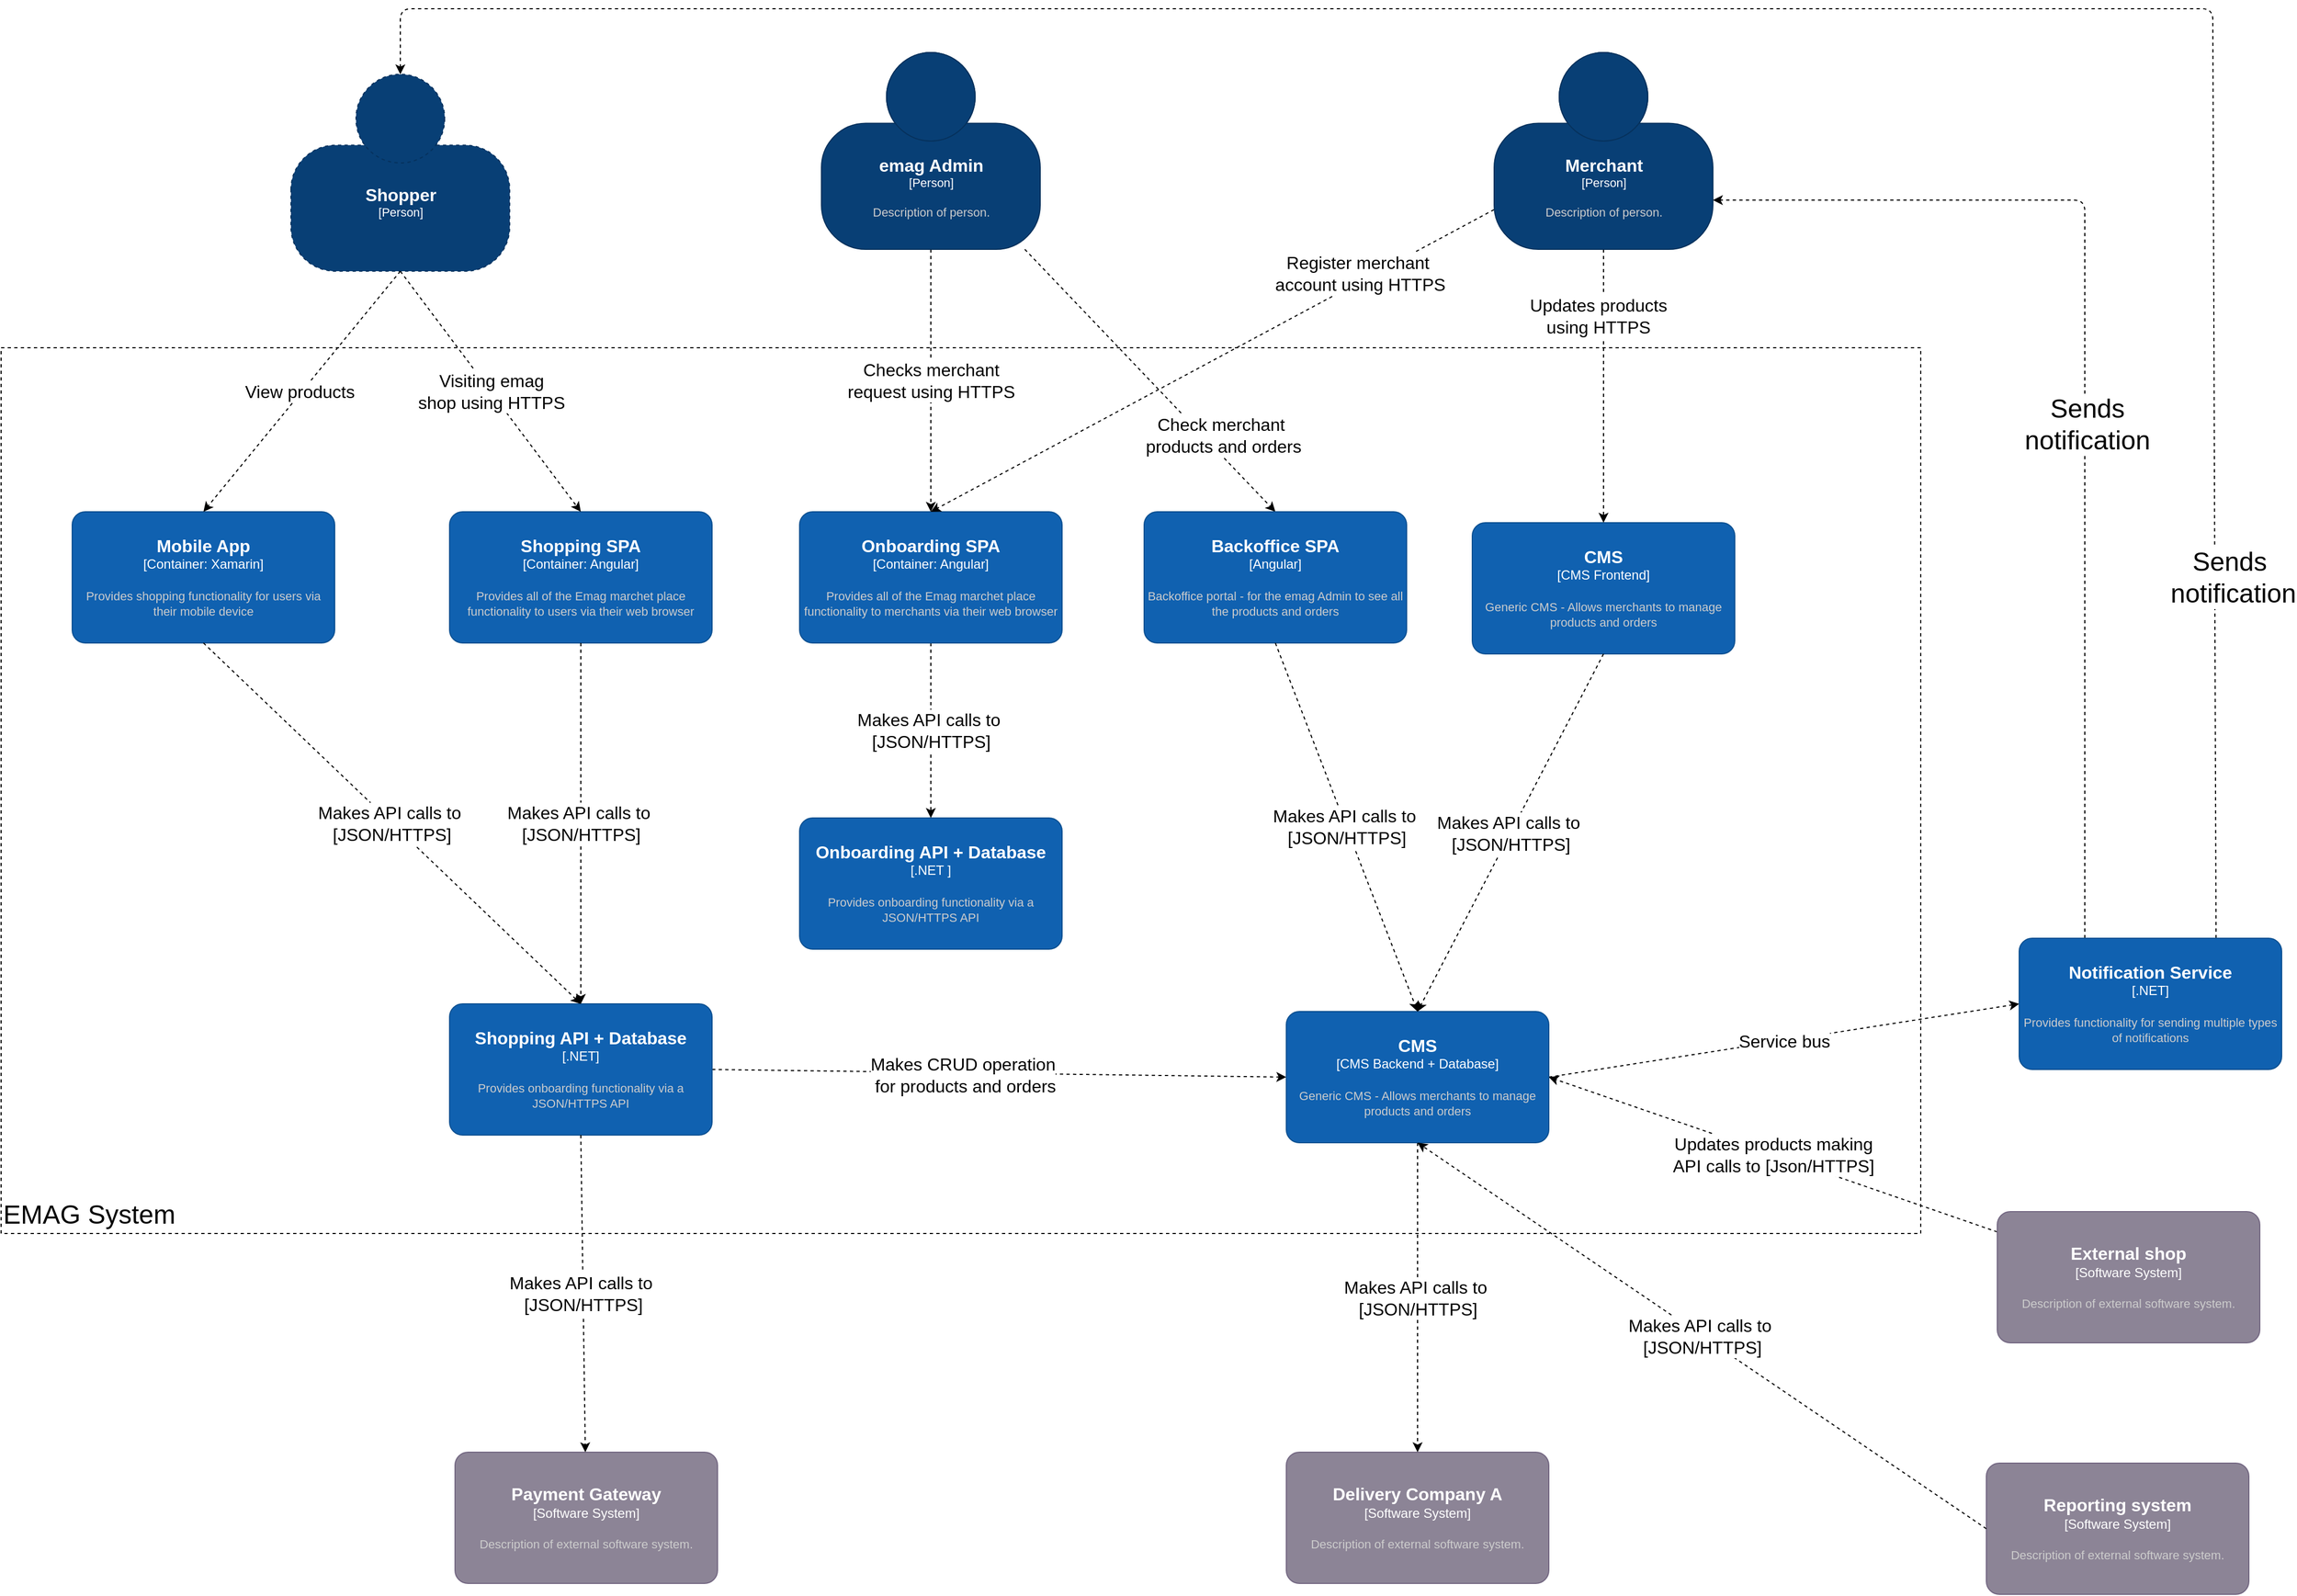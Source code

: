 <mxfile>
    <diagram id="B2fzZdU9C88ZltCHByee" name="Page-1">
        <mxGraphModel dx="4776" dy="3357" grid="1" gridSize="10" guides="1" tooltips="1" connect="1" arrows="1" fold="1" page="1" pageScale="1" pageWidth="850" pageHeight="1100" math="0" shadow="0">
            <root>
                <mxCell id="0"/>
                <mxCell id="1" parent="0"/>
                <object placeholders="1" c4Name="Onboarding API + Database&#10;" c4Type=".NET " c4Description="Provides onboarding functionality via a JSON/HTTPS API" label="&lt;font style=&quot;font-size: 16px&quot;&gt;&lt;b&gt;%c4Name%&lt;/b&gt;&lt;/font&gt;&lt;div&gt;[%c4Type%]&lt;/div&gt;&lt;br&gt;&lt;div&gt;&lt;font style=&quot;font-size: 11px&quot;&gt;&lt;font color=&quot;#cccccc&quot;&gt;%c4Description%&lt;/font&gt;&lt;/div&gt;" id="2">
                    <mxCell style="rounded=1;whiteSpace=wrap;html=1;labelBackgroundColor=none;fillColor=#1061B0;fontColor=#ffffff;align=center;arcSize=10;strokeColor=#0D5091;metaEdit=1;resizable=0;points=[[0.25,0,0],[0.5,0,0],[0.75,0,0],[1,0.25,0],[1,0.5,0],[1,0.75,0],[0.75,1,0],[0.5,1,0],[0.25,1,0],[0,0.75,0],[0,0.5,0],[0,0.25,0]];" parent="1" vertex="1">
                        <mxGeometry x="335" y="460" width="240" height="120" as="geometry"/>
                    </mxCell>
                </object>
                <object placeholders="1" c4Name="CMS" c4Type="CMS Frontend" c4Description="Generic CMS - Allows merchants to manage products and orders" label="&lt;font style=&quot;font-size: 16px&quot;&gt;&lt;b&gt;%c4Name%&lt;/b&gt;&lt;/font&gt;&lt;div&gt;[%c4Type%]&lt;/div&gt;&lt;br&gt;&lt;div&gt;&lt;font style=&quot;font-size: 11px&quot;&gt;&lt;font color=&quot;#cccccc&quot;&gt;%c4Description%&lt;/font&gt;&lt;/div&gt;" id="3">
                    <mxCell style="rounded=1;whiteSpace=wrap;html=1;labelBackgroundColor=none;fillColor=#1061B0;fontColor=#ffffff;align=center;arcSize=10;strokeColor=#0D5091;metaEdit=1;resizable=0;points=[[0.25,0,0],[0.5,0,0],[0.75,0,0],[1,0.25,0],[1,0.5,0],[1,0.75,0],[0.75,1,0],[0.5,1,0],[0.25,1,0],[0,0.75,0],[0,0.5,0],[0,0.25,0]];" parent="1" vertex="1">
                        <mxGeometry x="950" y="190" width="240" height="120" as="geometry"/>
                    </mxCell>
                </object>
                <mxCell id="39" style="edgeStyle=none;html=1;exitX=1;exitY=0.5;exitDx=0;exitDy=0;exitPerimeter=0;entryX=0;entryY=0.5;entryDx=0;entryDy=0;entryPerimeter=0;dashed=1;fontSize=16;" edge="1" parent="1" source="4" target="22">
                    <mxGeometry relative="1" as="geometry"/>
                </mxCell>
                <mxCell id="40" value="Makes CRUD operation&lt;br&gt;&amp;nbsp;for products and orders" style="edgeLabel;html=1;align=center;verticalAlign=middle;resizable=0;points=[];fontSize=16;" vertex="1" connectable="0" parent="39">
                    <mxGeometry x="-0.129" y="-2" relative="1" as="geometry">
                        <mxPoint as="offset"/>
                    </mxGeometry>
                </mxCell>
                <object placeholders="1" c4Name="Shopping API + Database" c4Type=".NET" c4Description="Provides onboarding functionality via a JSON/HTTPS API" label="&lt;font style=&quot;font-size: 16px&quot;&gt;&lt;b&gt;%c4Name%&lt;/b&gt;&lt;/font&gt;&lt;div&gt;[%c4Type%]&lt;/div&gt;&lt;br&gt;&lt;div&gt;&lt;font style=&quot;font-size: 11px&quot;&gt;&lt;font color=&quot;#cccccc&quot;&gt;%c4Description%&lt;/font&gt;&lt;/div&gt;" id="4">
                    <mxCell style="rounded=1;whiteSpace=wrap;html=1;labelBackgroundColor=none;fillColor=#1061B0;fontColor=#ffffff;align=center;arcSize=10;strokeColor=#0D5091;metaEdit=1;resizable=0;points=[[0.25,0,0],[0.5,0,0],[0.75,0,0],[1,0.25,0],[1,0.5,0],[1,0.75,0],[0.75,1,0],[0.5,1,0],[0.25,1,0],[0,0.75,0],[0,0.5,0],[0,0.25,0]];" parent="1" vertex="1">
                        <mxGeometry x="15" y="630" width="240" height="120" as="geometry"/>
                    </mxCell>
                </object>
                <mxCell id="26" value="Makes API calls to&amp;nbsp;&lt;br&gt;[JSON/HTTPS]" style="edgeStyle=none;html=1;entryX=0.5;entryY=0;entryDx=0;entryDy=0;entryPerimeter=0;dashed=1;fontSize=16;" edge="1" parent="1" source="5" target="2">
                    <mxGeometry relative="1" as="geometry"/>
                </mxCell>
                <object placeholders="1" c4Name="Onboarding SPA&#10;" c4Type="Container: Angular" c4Description="Provides all of the Emag marchet place functionality to merchants via their web browser" label="&lt;font style=&quot;font-size: 16px&quot;&gt;&lt;b&gt;%c4Name%&lt;/b&gt;&lt;/font&gt;&lt;div&gt;[%c4Type%]&lt;/div&gt;&lt;br&gt;&lt;div&gt;&lt;font style=&quot;font-size: 11px&quot;&gt;&lt;font color=&quot;#cccccc&quot;&gt;%c4Description%&lt;/font&gt;&lt;/div&gt;" id="5">
                    <mxCell style="rounded=1;whiteSpace=wrap;html=1;labelBackgroundColor=none;fillColor=#1061B0;fontColor=#ffffff;align=center;arcSize=10;strokeColor=#0D5091;metaEdit=1;resizable=0;points=[[0.25,0,0],[0.5,0,0],[0.75,0,0],[1,0.25,0],[1,0.5,0],[1,0.75,0],[0.75,1,0],[0.5,1,0],[0.25,1,0],[0,0.75,0],[0,0.5,0],[0,0.25,0]];" parent="1" vertex="1">
                        <mxGeometry x="335" y="180" width="240" height="120" as="geometry"/>
                    </mxCell>
                </object>
                <object placeholders="1" c4Name="Shopping SPA" c4Type="Container: Angular" c4Description="Provides all of the Emag marchet place functionality to users via their web browser" label="&lt;font style=&quot;font-size: 16px&quot;&gt;&lt;b&gt;%c4Name%&lt;/b&gt;&lt;/font&gt;&lt;div&gt;[%c4Type%]&lt;/div&gt;&lt;br&gt;&lt;div&gt;&lt;font style=&quot;font-size: 11px&quot;&gt;&lt;font color=&quot;#cccccc&quot;&gt;%c4Description%&lt;/font&gt;&lt;/div&gt;" id="7">
                    <mxCell style="rounded=1;whiteSpace=wrap;html=1;labelBackgroundColor=none;fillColor=#1061B0;fontColor=#ffffff;align=center;arcSize=10;strokeColor=#0D5091;metaEdit=1;resizable=0;points=[[0.25,0,0],[0.5,0,0],[0.75,0,0],[1,0.25,0],[1,0.5,0],[1,0.75,0],[0.75,1,0],[0.5,1,0],[0.25,1,0],[0,0.75,0],[0,0.5,0],[0,0.25,0]];" parent="1" vertex="1">
                        <mxGeometry x="15" y="180" width="240" height="120" as="geometry"/>
                    </mxCell>
                </object>
                <mxCell id="25" style="edgeStyle=none;html=1;entryX=0.5;entryY=0;entryDx=0;entryDy=0;entryPerimeter=0;dashed=1;fontSize=16;" edge="1" parent="1" source="9" target="5">
                    <mxGeometry relative="1" as="geometry"/>
                </mxCell>
                <mxCell id="27" value="Register merchant&lt;br&gt;&amp;nbsp;account using HTTPS" style="edgeLabel;html=1;align=center;verticalAlign=middle;resizable=0;points=[];fontSize=16;" vertex="1" connectable="0" parent="25">
                    <mxGeometry x="-0.114" y="-3" relative="1" as="geometry">
                        <mxPoint x="104" y="-62" as="offset"/>
                    </mxGeometry>
                </mxCell>
                <mxCell id="29" value="Updates products &lt;br&gt;using HTTPS" style="edgeStyle=none;html=1;exitX=0.5;exitY=1;exitDx=0;exitDy=0;exitPerimeter=0;entryX=0.5;entryY=0;entryDx=0;entryDy=0;entryPerimeter=0;dashed=1;fontSize=16;" edge="1" parent="1" source="9" target="3">
                    <mxGeometry x="-0.515" y="-5" relative="1" as="geometry">
                        <mxPoint as="offset"/>
                    </mxGeometry>
                </mxCell>
                <object placeholders="1" c4Name="Merchant" c4Type="Person" c4Description="Description of person." label="&lt;font style=&quot;font-size: 16px&quot;&gt;&lt;b&gt;%c4Name%&lt;/b&gt;&lt;/font&gt;&lt;div&gt;[%c4Type%]&lt;/div&gt;&lt;br&gt;&lt;div&gt;&lt;font style=&quot;font-size: 11px&quot;&gt;&lt;font color=&quot;#cccccc&quot;&gt;%c4Description%&lt;/font&gt;&lt;/div&gt;" id="9">
                    <mxCell style="html=1;fontSize=11;dashed=0;whitespace=wrap;fillColor=#083F75;strokeColor=#06315C;fontColor=#ffffff;shape=mxgraph.c4.person2;align=center;metaEdit=1;points=[[0.5,0,0],[1,0.5,0],[1,0.75,0],[0.75,1,0],[0.5,1,0],[0.25,1,0],[0,0.75,0],[0,0.5,0]];resizable=0;" parent="1" vertex="1">
                        <mxGeometry x="970" y="-240" width="200" height="180" as="geometry"/>
                    </mxCell>
                </object>
                <mxCell id="28" value="Checks merchant &lt;br&gt;request using HTTPS" style="edgeStyle=none;html=1;entryX=0.5;entryY=0;entryDx=0;entryDy=0;entryPerimeter=0;dashed=1;fontSize=16;" edge="1" parent="1" source="10" target="5">
                    <mxGeometry relative="1" as="geometry"/>
                </mxCell>
                <mxCell id="36" style="edgeStyle=none;html=1;entryX=0.5;entryY=0;entryDx=0;entryDy=0;entryPerimeter=0;dashed=1;fontSize=16;" edge="1" parent="1" source="10" target="24">
                    <mxGeometry relative="1" as="geometry"/>
                </mxCell>
                <object placeholders="1" c4Name="emag Admin" c4Type="Person" c4Description="Description of person." label="&lt;font style=&quot;font-size: 16px&quot;&gt;&lt;b&gt;%c4Name%&lt;/b&gt;&lt;/font&gt;&lt;div&gt;[%c4Type%]&lt;/div&gt;&lt;br&gt;&lt;div&gt;&lt;font style=&quot;font-size: 11px&quot;&gt;&lt;font color=&quot;#cccccc&quot;&gt;%c4Description%&lt;/font&gt;&lt;/div&gt;" id="10">
                    <mxCell style="html=1;fontSize=11;dashed=0;whitespace=wrap;fillColor=#083F75;strokeColor=#06315C;fontColor=#ffffff;shape=mxgraph.c4.person2;align=center;metaEdit=1;points=[[0.5,0,0],[1,0.5,0],[1,0.75,0],[0.75,1,0],[0.5,1,0],[0.25,1,0],[0,0.75,0],[0,0.5,0]];resizable=0;" parent="1" vertex="1">
                        <mxGeometry x="355" y="-240" width="200" height="180" as="geometry"/>
                    </mxCell>
                </object>
                <mxCell id="23" value="&lt;font style=&quot;font-size: 16px&quot;&gt;Visiting emag &lt;br&gt;shop using HTTPS&lt;/font&gt;" style="edgeStyle=none;html=1;entryX=0.5;entryY=0;entryDx=0;entryDy=0;entryPerimeter=0;dashed=1;exitX=0.5;exitY=1;exitDx=0;exitDy=0;exitPerimeter=0;" edge="1" parent="1" source="11" target="7">
                    <mxGeometry relative="1" as="geometry"/>
                </mxCell>
                <object placeholders="1" c4Name="Shopper" c4Type="Person" c4Description="" label="&lt;font style=&quot;font-size: 16px&quot;&gt;&lt;b&gt;%c4Name%&lt;/b&gt;&lt;/font&gt;&lt;div&gt;[%c4Type%]&lt;/div&gt;&lt;br&gt;&lt;div&gt;&lt;font style=&quot;font-size: 11px&quot;&gt;&lt;font color=&quot;#cccccc&quot;&gt;%c4Description%&lt;/font&gt;&lt;/div&gt;" id="11">
                    <mxCell style="html=1;fontSize=11;dashed=1;whitespace=wrap;fillColor=#083F75;strokeColor=#06315C;fontColor=#ffffff;shape=mxgraph.c4.person2;align=center;metaEdit=1;points=[[0.5,0,0],[1,0.5,0],[1,0.75,0],[0.75,1,0],[0.5,1,0],[0.25,1,0],[0,0.75,0],[0,0.5,0]];resizable=0;" parent="1" vertex="1">
                        <mxGeometry x="-130" y="-220" width="200" height="180" as="geometry"/>
                    </mxCell>
                </object>
                <mxCell id="12" value="&lt;br&gt;EMAG System" style="whiteSpace=wrap;html=1;dashed=1;fillColor=none;align=left;fontSize=24;verticalAlign=bottom;" parent="1" vertex="1">
                    <mxGeometry x="-395" y="30" width="1755" height="810" as="geometry"/>
                </mxCell>
                <mxCell id="30" value="Updates products making &lt;br&gt;API calls to [Json/HTTPS]" style="edgeStyle=none;html=1;dashed=1;fontSize=16;entryX=1;entryY=0.5;entryDx=0;entryDy=0;entryPerimeter=0;" edge="1" parent="1" source="13" target="22">
                    <mxGeometry relative="1" as="geometry">
                        <mxPoint x="1040" y="600" as="targetPoint"/>
                    </mxGeometry>
                </mxCell>
                <object placeholders="1" c4Name="External shop" c4Type="Software System" c4Description="Description of external software system." label="&lt;font style=&quot;font-size: 16px&quot;&gt;&lt;b&gt;%c4Name%&lt;/b&gt;&lt;/font&gt;&lt;div&gt;[%c4Type%]&lt;/div&gt;&lt;br&gt;&lt;div&gt;&lt;font style=&quot;font-size: 11px&quot;&gt;&lt;font color=&quot;#cccccc&quot;&gt;%c4Description%&lt;/font&gt;&lt;/div&gt;" id="13">
                    <mxCell style="rounded=1;whiteSpace=wrap;html=1;labelBackgroundColor=none;fillColor=#8C8496;fontColor=#ffffff;align=center;arcSize=10;strokeColor=#736782;metaEdit=1;resizable=0;points=[[0.25,0,0],[0.5,0,0],[0.75,0,0],[1,0.25,0],[1,0.5,0],[1,0.75,0],[0.75,1,0],[0.5,1,0],[0.25,1,0],[0,0.75,0],[0,0.5,0],[0,0.25,0]];" parent="1" vertex="1">
                        <mxGeometry x="1430" y="820" width="240" height="120" as="geometry"/>
                    </mxCell>
                </object>
                <object placeholders="1" c4Name="Payment Gateway" c4Type="Software System" c4Description="Description of external software system." label="&lt;font style=&quot;font-size: 16px&quot;&gt;&lt;b&gt;%c4Name%&lt;/b&gt;&lt;/font&gt;&lt;div&gt;[%c4Type%]&lt;/div&gt;&lt;br&gt;&lt;div&gt;&lt;font style=&quot;font-size: 11px&quot;&gt;&lt;font color=&quot;#cccccc&quot;&gt;%c4Description%&lt;/font&gt;&lt;/div&gt;" id="15">
                    <mxCell style="rounded=1;whiteSpace=wrap;html=1;labelBackgroundColor=none;fillColor=#8C8496;fontColor=#ffffff;align=center;arcSize=10;strokeColor=#736782;metaEdit=1;resizable=0;points=[[0.25,0,0],[0.5,0,0],[0.75,0,0],[1,0.25,0],[1,0.5,0],[1,0.75,0],[0.75,1,0],[0.5,1,0],[0.25,1,0],[0,0.75,0],[0,0.5,0],[0,0.25,0]];" parent="1" vertex="1">
                        <mxGeometry x="20" y="1040" width="240" height="120" as="geometry"/>
                    </mxCell>
                </object>
                <object placeholders="1" c4Name="Delivery Company A" c4Type="Software System" c4Description="Description of external software system." label="&lt;font style=&quot;font-size: 16px&quot;&gt;&lt;b&gt;%c4Name%&lt;/b&gt;&lt;/font&gt;&lt;div&gt;[%c4Type%]&lt;/div&gt;&lt;br&gt;&lt;div&gt;&lt;font style=&quot;font-size: 11px&quot;&gt;&lt;font color=&quot;#cccccc&quot;&gt;%c4Description%&lt;/font&gt;&lt;/div&gt;" id="18">
                    <mxCell style="rounded=1;whiteSpace=wrap;html=1;labelBackgroundColor=none;fillColor=#8C8496;fontColor=#ffffff;align=center;arcSize=10;strokeColor=#736782;metaEdit=1;resizable=0;points=[[0.25,0,0],[0.5,0,0],[0.75,0,0],[1,0.25,0],[1,0.5,0],[1,0.75,0],[0.75,1,0],[0.5,1,0],[0.25,1,0],[0,0.75,0],[0,0.5,0],[0,0.25,0]];" parent="1" vertex="1">
                        <mxGeometry x="780" y="1040" width="240" height="120" as="geometry"/>
                    </mxCell>
                </object>
                <object placeholders="1" c4Name="Reporting system" c4Type="Software System" c4Description="Description of external software system." label="&lt;font style=&quot;font-size: 16px&quot;&gt;&lt;b&gt;%c4Name%&lt;/b&gt;&lt;/font&gt;&lt;div&gt;[%c4Type%]&lt;/div&gt;&lt;br&gt;&lt;div&gt;&lt;font style=&quot;font-size: 11px&quot;&gt;&lt;font color=&quot;#cccccc&quot;&gt;%c4Description%&lt;/font&gt;&lt;/div&gt;" id="19">
                    <mxCell style="rounded=1;whiteSpace=wrap;html=1;labelBackgroundColor=none;fillColor=#8C8496;fontColor=#ffffff;align=center;arcSize=10;strokeColor=#736782;metaEdit=1;resizable=0;points=[[0.25,0,0],[0.5,0,0],[0.75,0,0],[1,0.25,0],[1,0.5,0],[1,0.75,0],[0.75,1,0],[0.5,1,0],[0.25,1,0],[0,0.75,0],[0,0.5,0],[0,0.25,0]];" parent="1" vertex="1">
                        <mxGeometry x="1420" y="1050" width="240" height="120" as="geometry"/>
                    </mxCell>
                </object>
                <mxCell id="54" style="edgeStyle=none;html=1;entryX=1;entryY=0.75;entryDx=0;entryDy=0;entryPerimeter=0;dashed=1;fontSize=24;exitX=0.25;exitY=0;exitDx=0;exitDy=0;exitPerimeter=0;" edge="1" parent="1" source="21" target="9">
                    <mxGeometry relative="1" as="geometry">
                        <Array as="points">
                            <mxPoint x="1510" y="-105"/>
                        </Array>
                    </mxGeometry>
                </mxCell>
                <mxCell id="59" value="Sends &lt;br&gt;notification" style="edgeLabel;html=1;align=center;verticalAlign=middle;resizable=0;points=[];fontSize=24;" vertex="1" connectable="0" parent="54">
                    <mxGeometry x="-0.074" y="-2" relative="1" as="geometry">
                        <mxPoint as="offset"/>
                    </mxGeometry>
                </mxCell>
                <mxCell id="55" style="edgeStyle=none;html=1;dashed=1;fontSize=24;entryX=0.5;entryY=0;entryDx=0;entryDy=0;entryPerimeter=0;exitX=0.75;exitY=0;exitDx=0;exitDy=0;exitPerimeter=0;" edge="1" parent="1" source="21" target="11">
                    <mxGeometry relative="1" as="geometry">
                        <mxPoint x="1627" y="550" as="sourcePoint"/>
                        <mxPoint x="197" y="-230" as="targetPoint"/>
                        <Array as="points">
                            <mxPoint x="1627" y="-280"/>
                            <mxPoint x="687" y="-280"/>
                            <mxPoint x="-30" y="-280"/>
                        </Array>
                    </mxGeometry>
                </mxCell>
                <mxCell id="60" value="Sends&lt;br&gt;&amp;nbsp;notification" style="edgeLabel;html=1;align=center;verticalAlign=middle;resizable=0;points=[];fontSize=24;" vertex="1" connectable="0" parent="55">
                    <mxGeometry x="-0.246" y="7" relative="1" as="geometry">
                        <mxPoint x="133" y="513" as="offset"/>
                    </mxGeometry>
                </mxCell>
                <object placeholders="1" c4Name="Notification Service" c4Type=".NET" c4Description="Provides functionality for sending multiple types of notifications" label="&lt;font style=&quot;font-size: 16px&quot;&gt;&lt;b&gt;%c4Name%&lt;/b&gt;&lt;/font&gt;&lt;div&gt;[%c4Type%]&lt;/div&gt;&lt;br&gt;&lt;div&gt;&lt;font style=&quot;font-size: 11px&quot;&gt;&lt;font color=&quot;#cccccc&quot;&gt;%c4Description%&lt;/font&gt;&lt;/div&gt;" id="21">
                    <mxCell style="rounded=1;whiteSpace=wrap;html=1;labelBackgroundColor=none;fillColor=#1061B0;fontColor=#ffffff;align=center;arcSize=10;strokeColor=#0D5091;metaEdit=1;resizable=0;points=[[0.25,0,0],[0.5,0,0],[0.75,0,0],[1,0.25,0],[1,0.5,0],[1,0.75,0],[0.75,1,0],[0.5,1,0],[0.25,1,0],[0,0.75,0],[0,0.5,0],[0,0.25,0]];" parent="1" vertex="1">
                        <mxGeometry x="1450" y="570" width="240" height="120" as="geometry"/>
                    </mxCell>
                </object>
                <mxCell id="47" value="Makes API calls to&amp;nbsp;&lt;br&gt;[JSON/HTTPS]" style="edgeStyle=none;html=1;entryX=0.5;entryY=0;entryDx=0;entryDy=0;entryPerimeter=0;dashed=1;fontSize=16;exitX=0.5;exitY=1;exitDx=0;exitDy=0;exitPerimeter=0;" edge="1" parent="1" source="22" target="18">
                    <mxGeometry relative="1" as="geometry"/>
                </mxCell>
                <mxCell id="48" value="Service bus" style="edgeStyle=none;html=1;entryX=0;entryY=0.5;entryDx=0;entryDy=0;entryPerimeter=0;dashed=1;fontSize=16;exitX=1;exitY=0.5;exitDx=0;exitDy=0;exitPerimeter=0;" edge="1" parent="1" source="22" target="21">
                    <mxGeometry relative="1" as="geometry"/>
                </mxCell>
                <object placeholders="1" c4Name="CMS" c4Type="CMS Backend + Database" c4Description="Generic CMS - Allows merchants to manage products and orders" label="&lt;font style=&quot;font-size: 16px&quot;&gt;&lt;b&gt;%c4Name%&lt;/b&gt;&lt;/font&gt;&lt;div&gt;[%c4Type%]&lt;/div&gt;&lt;br&gt;&lt;div&gt;&lt;font style=&quot;font-size: 11px&quot;&gt;&lt;font color=&quot;#cccccc&quot;&gt;%c4Description%&lt;/font&gt;&lt;/div&gt;" id="22">
                    <mxCell style="rounded=1;whiteSpace=wrap;html=1;labelBackgroundColor=none;fillColor=#1061B0;fontColor=#ffffff;align=center;arcSize=10;strokeColor=#0D5091;metaEdit=1;resizable=0;points=[[0.25,0,0],[0.5,0,0],[0.75,0,0],[1,0.25,0],[1,0.5,0],[1,0.75,0],[0.75,1,0],[0.5,1,0],[0.25,1,0],[0,0.75,0],[0,0.5,0],[0,0.25,0]];" vertex="1" parent="1">
                        <mxGeometry x="780" y="637" width="240" height="120" as="geometry"/>
                    </mxCell>
                </object>
                <object placeholders="1" c4Name="Backoffice SPA" c4Type="Angular" c4Description="Backoffice portal - for the emag Admin to see all the products and orders" label="&lt;font style=&quot;font-size: 16px&quot;&gt;&lt;b&gt;%c4Name%&lt;/b&gt;&lt;/font&gt;&lt;div&gt;[%c4Type%]&lt;/div&gt;&lt;br&gt;&lt;div&gt;&lt;font style=&quot;font-size: 11px&quot;&gt;&lt;font color=&quot;#cccccc&quot;&gt;%c4Description%&lt;/font&gt;&lt;/div&gt;" id="24">
                    <mxCell style="rounded=1;whiteSpace=wrap;html=1;labelBackgroundColor=none;fillColor=#1061B0;fontColor=#ffffff;align=center;arcSize=10;strokeColor=#0D5091;metaEdit=1;resizable=0;points=[[0.25,0,0],[0.5,0,0],[0.75,0,0],[1,0.25,0],[1,0.5,0],[1,0.75,0],[0.75,1,0],[0.5,1,0],[0.25,1,0],[0,0.75,0],[0,0.5,0],[0,0.25,0]];" vertex="1" parent="1">
                        <mxGeometry x="650" y="180" width="240" height="120" as="geometry"/>
                    </mxCell>
                </object>
                <mxCell id="32" value="Makes API calls to&amp;nbsp;&lt;br&gt;[JSON/HTTPS]" style="edgeStyle=none;html=1;entryX=0.5;entryY=0;entryDx=0;entryDy=0;entryPerimeter=0;dashed=1;fontSize=16;exitX=0.5;exitY=1;exitDx=0;exitDy=0;exitPerimeter=0;" edge="1" parent="1" source="3" target="22">
                    <mxGeometry relative="1" as="geometry">
                        <mxPoint x="760.002" y="300" as="sourcePoint"/>
                        <mxPoint x="859.14" y="530" as="targetPoint"/>
                    </mxGeometry>
                </mxCell>
                <mxCell id="33" value="Makes API calls to&amp;nbsp;&lt;br&gt;[JSON/HTTPS]" style="edgeStyle=none;html=1;dashed=1;fontSize=16;exitX=0.5;exitY=1;exitDx=0;exitDy=0;exitPerimeter=0;entryX=0.5;entryY=0;entryDx=0;entryDy=0;entryPerimeter=0;" edge="1" parent="1" source="7" target="4">
                    <mxGeometry relative="1" as="geometry">
                        <mxPoint x="100.002" y="360" as="sourcePoint"/>
                        <mxPoint x="199" y="520" as="targetPoint"/>
                    </mxGeometry>
                </mxCell>
                <mxCell id="35" value="Makes API calls to&amp;nbsp;&lt;br&gt;[JSON/HTTPS]" style="edgeStyle=none;html=1;entryX=0.5;entryY=0;entryDx=0;entryDy=0;entryPerimeter=0;dashed=1;fontSize=16;exitX=0.5;exitY=1;exitDx=0;exitDy=0;exitPerimeter=0;" edge="1" parent="1" source="24" target="22">
                    <mxGeometry relative="1" as="geometry">
                        <mxPoint x="1020" y="330" as="sourcePoint"/>
                        <mxPoint x="1220" y="560" as="targetPoint"/>
                    </mxGeometry>
                </mxCell>
                <mxCell id="37" value="Check merchant&lt;br&gt;&amp;nbsp;products and orders" style="edgeLabel;html=1;align=center;verticalAlign=middle;resizable=0;points=[];fontSize=16;" vertex="1" connectable="0" parent="1">
                    <mxGeometry x="719.998" y="109.998" as="geometry"/>
                </mxCell>
                <object placeholders="1" c4Name="Mobile App&#10;" c4Type="Container: Xamarin" c4Description="Provides shopping functionality for users via their mobile device" label="&lt;font style=&quot;font-size: 16px&quot;&gt;&lt;b&gt;%c4Name%&lt;/b&gt;&lt;/font&gt;&lt;div&gt;[%c4Type%]&lt;/div&gt;&lt;br&gt;&lt;div&gt;&lt;font style=&quot;font-size: 11px&quot;&gt;&lt;font color=&quot;#cccccc&quot;&gt;%c4Description%&lt;/font&gt;&lt;/div&gt;" id="42">
                    <mxCell style="rounded=1;whiteSpace=wrap;html=1;labelBackgroundColor=none;fillColor=#1061B0;fontColor=#ffffff;align=center;arcSize=10;strokeColor=#0D5091;metaEdit=1;resizable=0;points=[[0.25,0,0],[0.5,0,0],[0.75,0,0],[1,0.25,0],[1,0.5,0],[1,0.75,0],[0.75,1,0],[0.5,1,0],[0.25,1,0],[0,0.75,0],[0,0.5,0],[0,0.25,0]];" vertex="1" parent="1">
                        <mxGeometry x="-330" y="180" width="240" height="120" as="geometry"/>
                    </mxCell>
                </object>
                <mxCell id="44" value="Makes API calls to&amp;nbsp;&lt;br&gt;[JSON/HTTPS]" style="edgeStyle=none;html=1;dashed=1;fontSize=16;exitX=0.5;exitY=1;exitDx=0;exitDy=0;exitPerimeter=0;entryX=0.5;entryY=0;entryDx=0;entryDy=0;entryPerimeter=0;" edge="1" parent="1" source="42" target="4">
                    <mxGeometry relative="1" as="geometry">
                        <mxPoint x="-150" y="330" as="sourcePoint"/>
                        <mxPoint x="-105" y="660" as="targetPoint"/>
                    </mxGeometry>
                </mxCell>
                <mxCell id="45" value="&lt;span style=&quot;font-size: 16px&quot;&gt;View products&amp;nbsp;&lt;br&gt;&lt;/span&gt;" style="edgeStyle=none;html=1;entryX=0.5;entryY=0;entryDx=0;entryDy=0;entryPerimeter=0;dashed=1;exitX=0.5;exitY=1;exitDx=0;exitDy=0;exitPerimeter=0;" edge="1" parent="1" source="11" target="42">
                    <mxGeometry relative="1" as="geometry">
                        <mxPoint x="148.594" y="-40" as="sourcePoint"/>
                        <mxPoint x="145" y="190" as="targetPoint"/>
                    </mxGeometry>
                </mxCell>
                <mxCell id="50" value="Makes API calls to&amp;nbsp;&lt;br&gt;[JSON/HTTPS]" style="edgeStyle=none;html=1;dashed=1;fontSize=16;exitX=0.5;exitY=1;exitDx=0;exitDy=0;exitPerimeter=0;" edge="1" parent="1" source="4" target="15">
                    <mxGeometry relative="1" as="geometry">
                        <mxPoint x="179" y="800" as="sourcePoint"/>
                        <mxPoint x="179" y="1070" as="targetPoint"/>
                    </mxGeometry>
                </mxCell>
                <mxCell id="53" value="Makes API calls to&amp;nbsp;&lt;br&gt;[JSON/HTTPS]" style="edgeStyle=none;html=1;dashed=1;fontSize=16;exitX=0;exitY=0.5;exitDx=0;exitDy=0;exitPerimeter=0;entryX=0.5;entryY=1;entryDx=0;entryDy=0;entryPerimeter=0;" edge="1" parent="1" source="19" target="22">
                    <mxGeometry relative="1" as="geometry">
                        <mxPoint x="925" y="770" as="sourcePoint"/>
                        <mxPoint x="1040" y="870" as="targetPoint"/>
                    </mxGeometry>
                </mxCell>
            </root>
        </mxGraphModel>
    </diagram>
</mxfile>